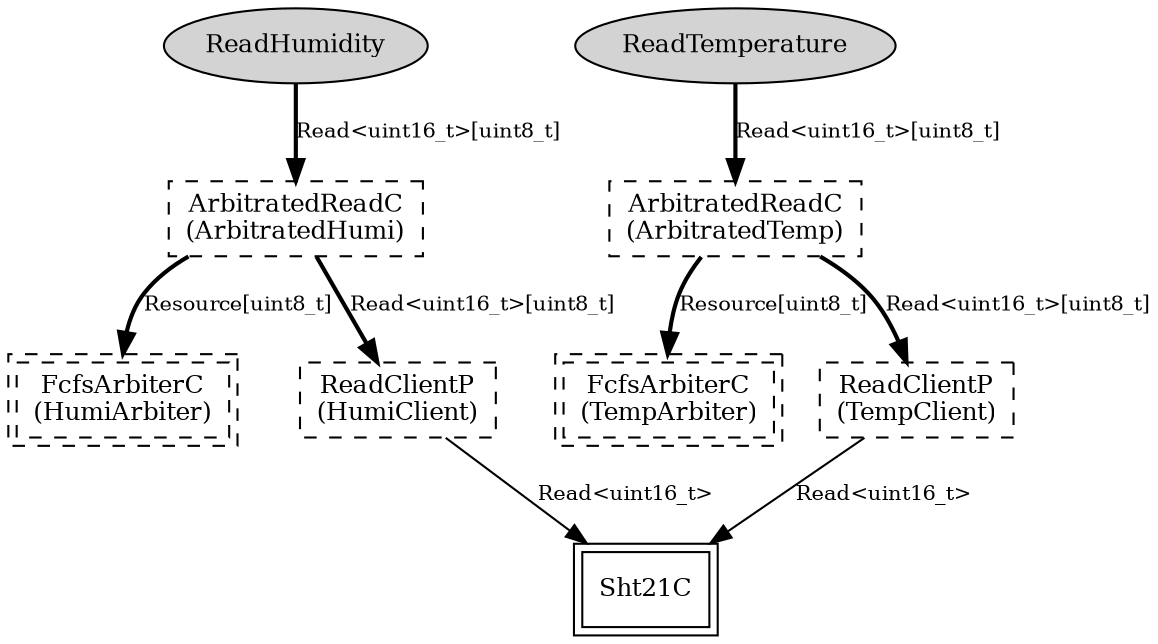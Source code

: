 digraph "tos.chips.sht21.Sht21ArbitratedC" {
  n0x40c962f0 [shape=ellipse, style=filled, label="ReadHumidity", fontsize=12];
  "Sht21ArbitratedC.ArbitratedHumi" [fontsize=12, shape=box, style=dashed, label="ArbitratedReadC\n(ArbitratedHumi)", URL="../chtml/tos.system.ArbitratedReadC.html"];
  n0x40c97290 [shape=ellipse, style=filled, label="ReadTemperature", fontsize=12];
  "Sht21ArbitratedC.ArbitratedTemp" [fontsize=12, shape=box, style=dashed, label="ArbitratedReadC\n(ArbitratedTemp)", URL="../chtml/tos.system.ArbitratedReadC.html"];
  "Sht21ArbitratedC.ArbitratedTemp" [fontsize=12, shape=box, style=dashed, label="ArbitratedReadC\n(ArbitratedTemp)", URL="../chtml/tos.system.ArbitratedReadC.html"];
  "Sht21ArbitratedC.TempArbiter" [fontsize=12, shape=box,peripheries=2, style=dashed, label="FcfsArbiterC\n(TempArbiter)", URL="../chtml/tos.system.FcfsArbiterC.html"];
  "Sht21ArbitratedC.ArbitratedTemp" [fontsize=12, shape=box, style=dashed, label="ArbitratedReadC\n(ArbitratedTemp)", URL="../chtml/tos.system.ArbitratedReadC.html"];
  "Sht21ArbitratedC.TempClient" [fontsize=12, shape=box, style=dashed, label="ReadClientP\n(TempClient)", URL="../chtml/tos.system.ReadClientP.html"];
  "Sht21ArbitratedC.TempClient" [fontsize=12, shape=box, style=dashed, label="ReadClientP\n(TempClient)", URL="../chtml/tos.system.ReadClientP.html"];
  "Sht21C" [fontsize=12, shape=box,peripheries=2, URL="../chtml/tos.chips.sht21.Sht21C.html"];
  "Sht21ArbitratedC.ArbitratedHumi" [fontsize=12, shape=box, style=dashed, label="ArbitratedReadC\n(ArbitratedHumi)", URL="../chtml/tos.system.ArbitratedReadC.html"];
  "Sht21ArbitratedC.HumiArbiter" [fontsize=12, shape=box,peripheries=2, style=dashed, label="FcfsArbiterC\n(HumiArbiter)", URL="../chtml/tos.system.FcfsArbiterC.html"];
  "Sht21ArbitratedC.ArbitratedHumi" [fontsize=12, shape=box, style=dashed, label="ArbitratedReadC\n(ArbitratedHumi)", URL="../chtml/tos.system.ArbitratedReadC.html"];
  "Sht21ArbitratedC.HumiClient" [fontsize=12, shape=box, style=dashed, label="ReadClientP\n(HumiClient)", URL="../chtml/tos.system.ReadClientP.html"];
  "Sht21ArbitratedC.HumiClient" [fontsize=12, shape=box, style=dashed, label="ReadClientP\n(HumiClient)", URL="../chtml/tos.system.ReadClientP.html"];
  "Sht21C" [fontsize=12, shape=box,peripheries=2, URL="../chtml/tos.chips.sht21.Sht21C.html"];
  "n0x40c962f0" -> "Sht21ArbitratedC.ArbitratedHumi" [label="Read<uint16_t>[uint8_t]", style=bold, URL="../ihtml/tos.interfaces.Read.html", fontsize=10];
  "n0x40c97290" -> "Sht21ArbitratedC.ArbitratedTemp" [label="Read<uint16_t>[uint8_t]", style=bold, URL="../ihtml/tos.interfaces.Read.html", fontsize=10];
  "Sht21ArbitratedC.ArbitratedTemp" -> "Sht21ArbitratedC.TempArbiter" [label="Resource[uint8_t]", style=bold, URL="../ihtml/tos.interfaces.Resource.html", fontsize=10];
  "Sht21ArbitratedC.ArbitratedTemp" -> "Sht21ArbitratedC.TempClient" [label="Read<uint16_t>[uint8_t]", style=bold, URL="../ihtml/tos.interfaces.Read.html", fontsize=10];
  "Sht21ArbitratedC.TempClient" -> "Sht21C" [label="Read<uint16_t>", URL="../ihtml/tos.interfaces.Read.html", fontsize=10];
  "Sht21ArbitratedC.ArbitratedHumi" -> "Sht21ArbitratedC.HumiArbiter" [label="Resource[uint8_t]", style=bold, URL="../ihtml/tos.interfaces.Resource.html", fontsize=10];
  "Sht21ArbitratedC.ArbitratedHumi" -> "Sht21ArbitratedC.HumiClient" [label="Read<uint16_t>[uint8_t]", style=bold, URL="../ihtml/tos.interfaces.Read.html", fontsize=10];
  "Sht21ArbitratedC.HumiClient" -> "Sht21C" [label="Read<uint16_t>", URL="../ihtml/tos.interfaces.Read.html", fontsize=10];
}
